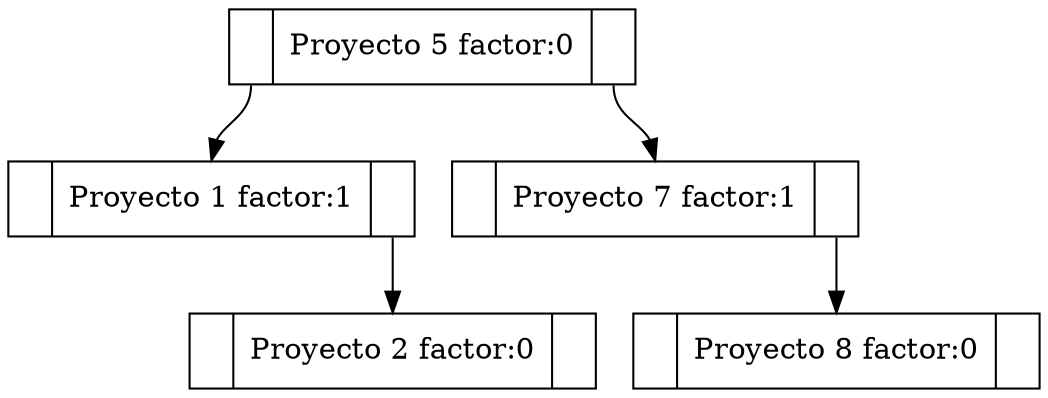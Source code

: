 digraph G{

node[shape="record"]
node01520488[label= "<f0>|<f1>Proyecto 5 factor:0|<f2>"]
node01516A78[label="<f0>|<f1>Proyecto 1 factor:1|<f2>"]
node01520488:f0->node01516A78:f1
node01520080[label="<f0>|<f1>Proyecto 2 factor:0|<f2>"]
node01516A78:f2->node01520080:f1
node01520028[label="<f0>|<f1>Proyecto 7 factor:1|<f2>"]
node01520488:f2->node01520028:f1
node015200D8[label="<f0>|<f1>Proyecto 8 factor:0|<f2>"]
node01520028:f2->node015200D8:f1
}
